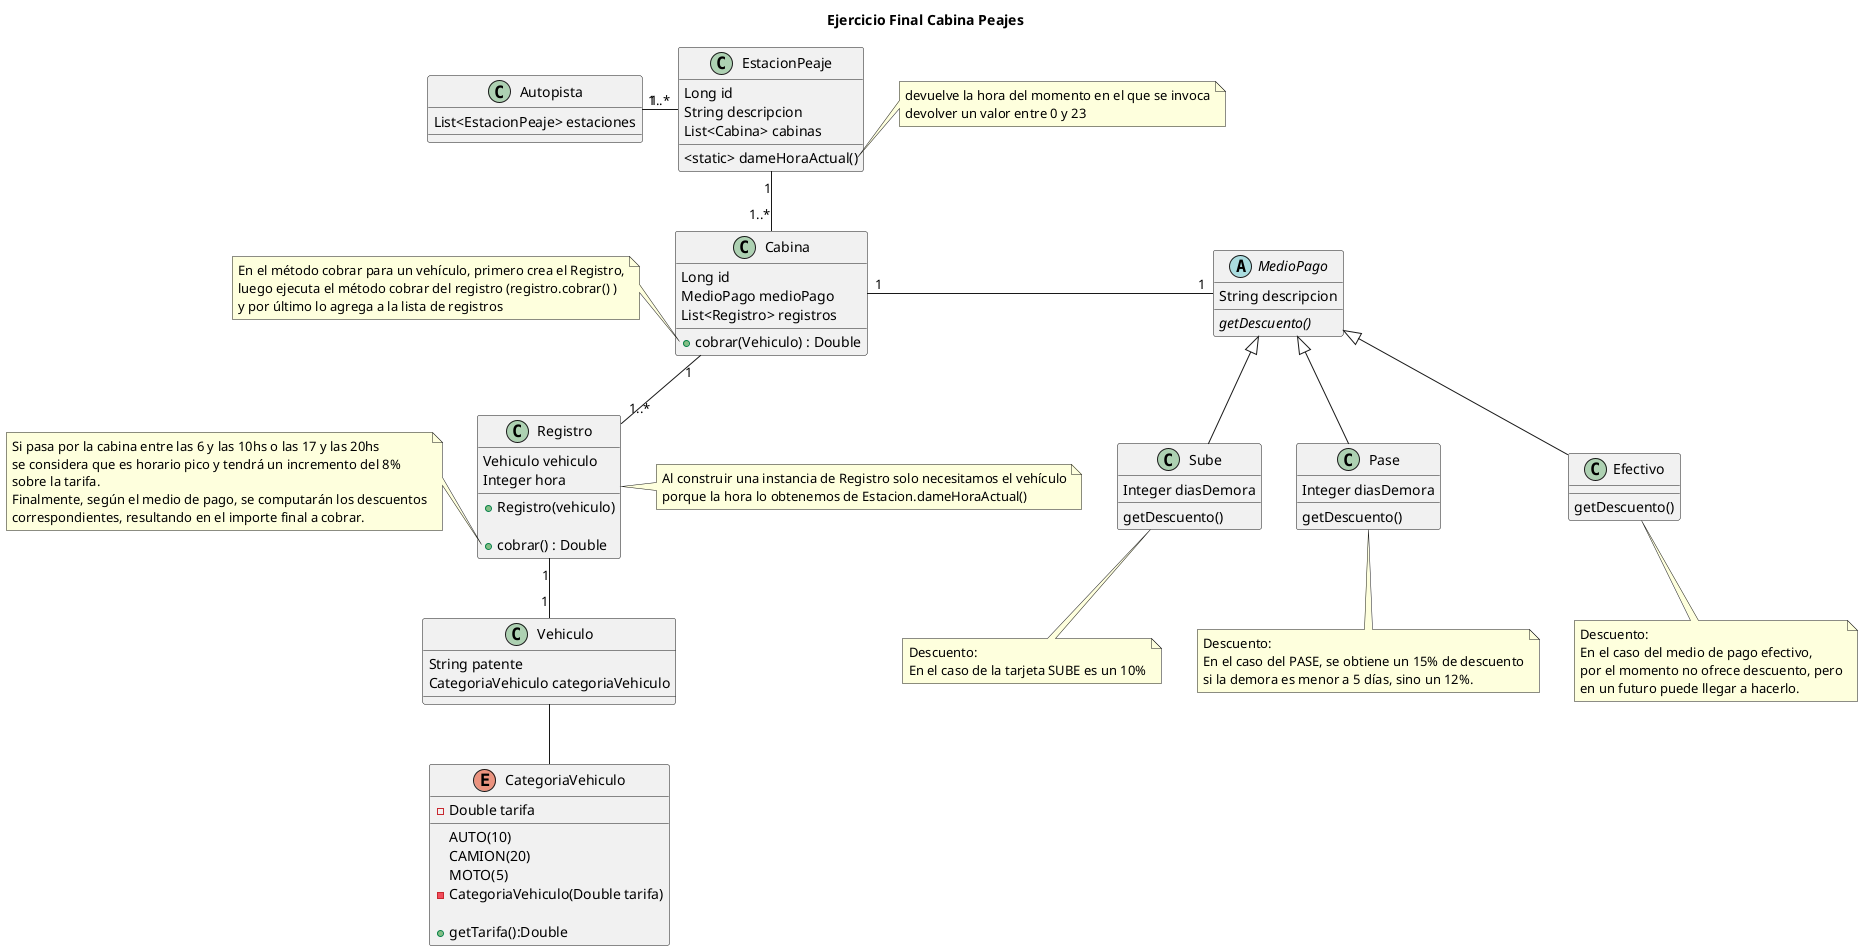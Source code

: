 @startuml

Title Ejercicio Final Cabina Peajes

class Autopista {
	List<EstacionPeaje> estaciones
}

class EstacionPeaje {
	Long id
	String descripcion
	List<Cabina> cabinas
	<static> dameHoraActual()
}

note right of EstacionPeaje::dameHoraActual
devuelve la hora del momento en el que se invoca
devolver un valor entre 0 y 23
end note

class Cabina {
	Long id
	MedioPago medioPago
	List<Registro> registros

	+ cobrar(Vehiculo) : Double

}
note left of Cabina::cobrar
En el método cobrar para un vehículo, primero crea el Registro,
luego ejecuta el método cobrar del registro (registro.cobrar() )
y por último lo agrega a la lista de registros
end note

abstract class MedioPago {
	String descripcion

	{abstract} getDescuento()

}

class Sube {
	Integer diasDemora

	getDescuento()
}
note bottom of Sube
Descuento:
En el caso de la tarjeta SUBE es un 10%
end note


class Pase {
	Integer diasDemora

	getDescuento()
}
note bottom of Pase
Descuento:
En el caso del PASE, se obtiene un 15% de descuento
si la demora es menor a 5 días, sino un 12%.
end note

class Efectivo {
	getDescuento()
}
note bottom of Efectivo
Descuento:
En el caso del medio de pago efectivo,
por el momento no ofrece descuento, pero
en un futuro puede llegar a hacerlo.
end note

class Vehiculo {
	String patente
	CategoriaVehiculo categoriaVehiculo
}

enum CategoriaVehiculo {
	AUTO(10)
	CAMION(20)
	MOTO(5)

	- Double tarifa

	- CategoriaVehiculo(Double tarifa)

	+ getTarifa():Double
}


class Registro {
	Vehiculo vehiculo
	Integer hora

	+ Registro(vehiculo)

	+ cobrar() : Double
}
note right of Registro
Al construir una instancia de Registro solo necesitamos el vehículo
porque la hora lo obtenemos de Estacion.dameHoraActual()
end note

note left of Registro::cobrar
Si pasa por la cabina entre las 6 y las 10hs o las 17 y las 20hs
se considera que es horario pico y tendrá un incremento del 8%
sobre la tarifa.
Finalmente, según el medio de pago, se computarán los descuentos
correspondientes, resultando en el importe final a cobrar.
end note


'abstract class Vehiculo1 {
'	String Patente
'	{abstract} getTarifa
'}

'class Auto {
'	TARIFA = 10
'	getTarifa
'}

'class Camion {
'	TARIFA = 20
'	getTarifa
'}

'class Moto {
'	TARIFA = 5
'	getTarifa
'}

'Vehiculo1 <|-- Auto
'Vehiculo1 <|-- Camion
'Vehiculo1 <|-- Moto



Autopista "1" --right "1..*" EstacionPeaje
EstacionPeaje "1" -- "1..*" Cabina
Cabina "1" --right  "1" MedioPago

MedioPago <|-- Sube
MedioPago <|-- Pase
MedioPago <|-- Efectivo

Cabina "1" -- "1..*" Registro
Registro "1" -- "1" Vehiculo

Vehiculo -- CategoriaVehiculo
@enduml
